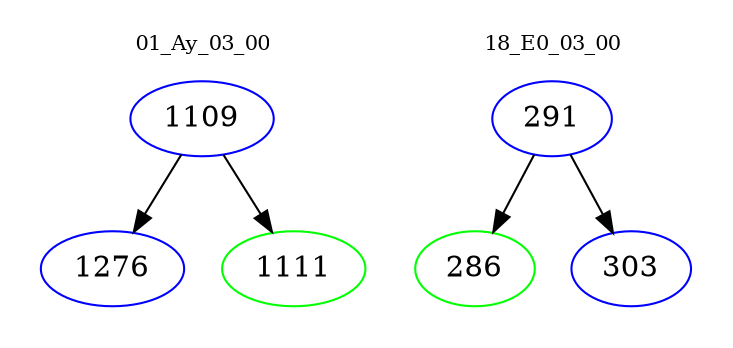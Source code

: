 digraph{
subgraph cluster_0 {
color = white
label = "01_Ay_03_00";
fontsize=10;
T0_1109 [label="1109", color="blue"]
T0_1109 -> T0_1276 [color="black"]
T0_1276 [label="1276", color="blue"]
T0_1109 -> T0_1111 [color="black"]
T0_1111 [label="1111", color="green"]
}
subgraph cluster_1 {
color = white
label = "18_E0_03_00";
fontsize=10;
T1_291 [label="291", color="blue"]
T1_291 -> T1_286 [color="black"]
T1_286 [label="286", color="green"]
T1_291 -> T1_303 [color="black"]
T1_303 [label="303", color="blue"]
}
}
